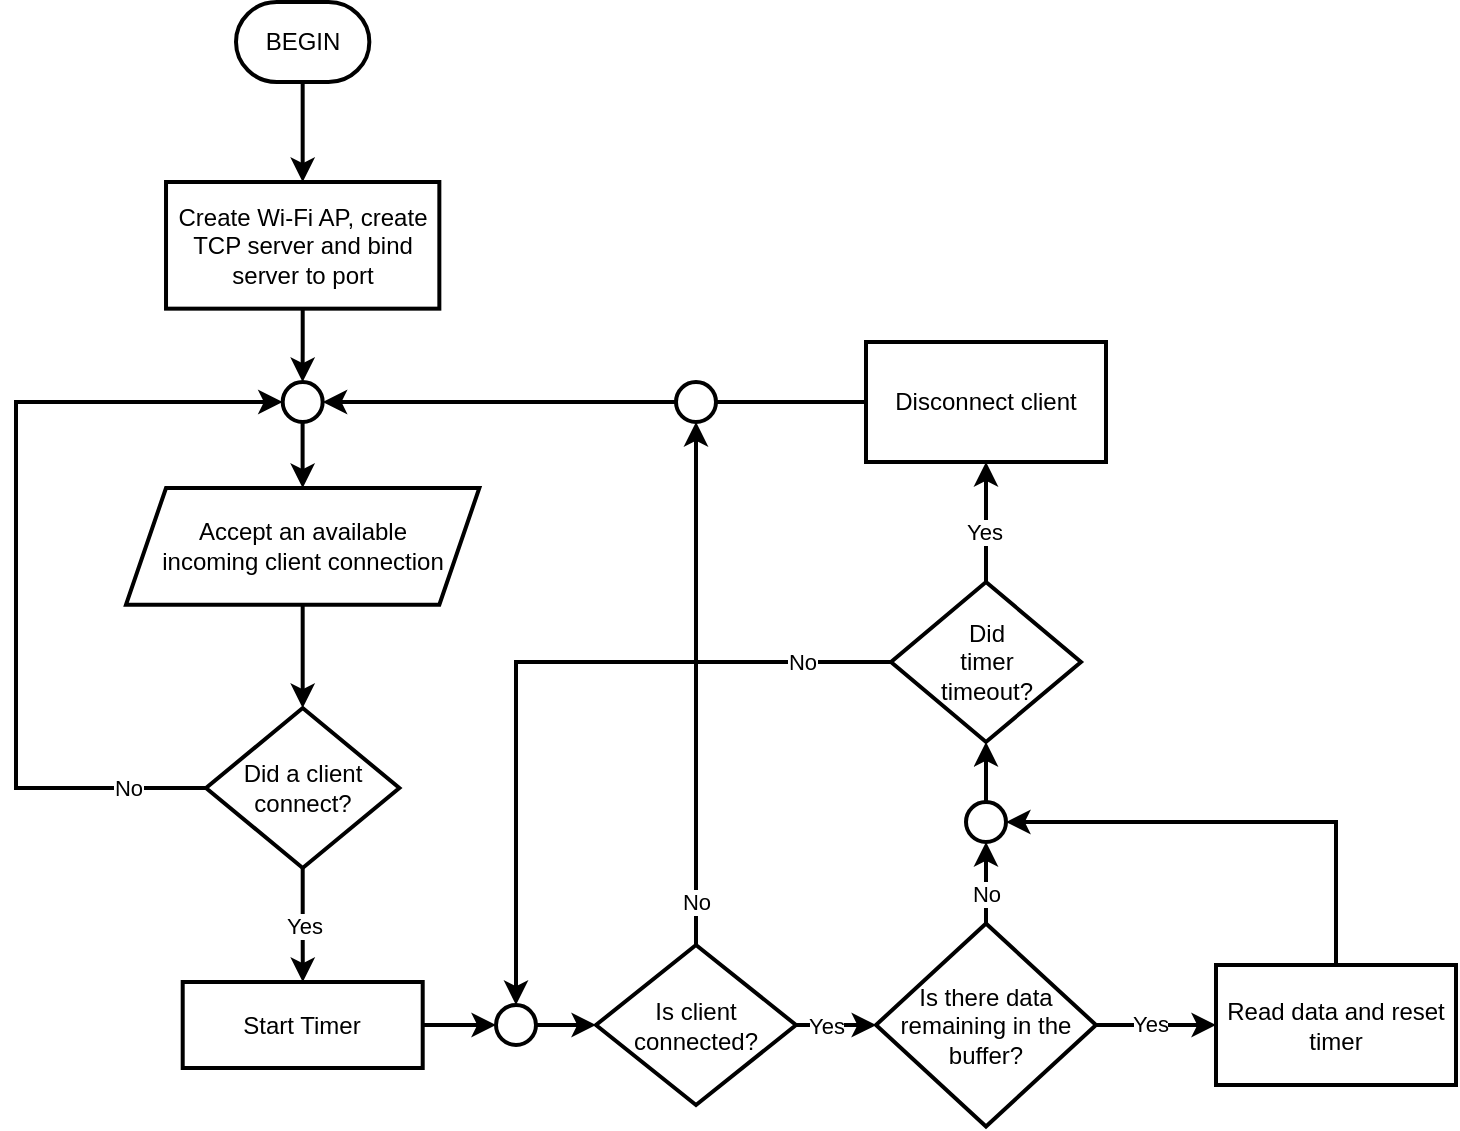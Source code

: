 <mxfile version="26.0.16">
  <diagram name="Page-1" id="NXcWBPDe0uU3tyVXPWEl">
    <mxGraphModel dx="1036" dy="606" grid="1" gridSize="10" guides="1" tooltips="1" connect="1" arrows="1" fold="1" page="1" pageScale="1" pageWidth="850" pageHeight="1100" math="0" shadow="0">
      <root>
        <mxCell id="0" />
        <mxCell id="1" parent="0" />
        <mxCell id="wXfJwg3sAUKA8U-1__rw-18" value="BEGIN" style="strokeWidth=2;html=1;shape=mxgraph.flowchart.terminator;whiteSpace=wrap;" parent="1" vertex="1">
          <mxGeometry x="410" y="20" width="66.67" height="40" as="geometry" />
        </mxCell>
        <mxCell id="wXfJwg3sAUKA8U-1__rw-23" value="" style="edgeStyle=orthogonalEdgeStyle;rounded=0;orthogonalLoop=1;jettySize=auto;html=1;strokeWidth=2;" parent="1" source="wXfJwg3sAUKA8U-1__rw-26" target="wXfJwg3sAUKA8U-1__rw-22" edge="1">
          <mxGeometry relative="1" as="geometry" />
        </mxCell>
        <mxCell id="wXfJwg3sAUKA8U-1__rw-20" value="Create Wi-Fi AP, create TCP server and bind server to port" style="rounded=0;whiteSpace=wrap;html=1;strokeWidth=2;" parent="1" vertex="1">
          <mxGeometry x="375.01" y="110" width="136.66" height="63.33" as="geometry" />
        </mxCell>
        <mxCell id="wXfJwg3sAUKA8U-1__rw-21" value="" style="endArrow=classic;html=1;rounded=0;strokeWidth=2;" parent="1" source="wXfJwg3sAUKA8U-1__rw-18" target="wXfJwg3sAUKA8U-1__rw-20" edge="1">
          <mxGeometry width="50" height="50" relative="1" as="geometry">
            <mxPoint x="440" y="160" as="sourcePoint" />
            <mxPoint x="490" y="110" as="targetPoint" />
          </mxGeometry>
        </mxCell>
        <mxCell id="wXfJwg3sAUKA8U-1__rw-25" value="" style="edgeStyle=orthogonalEdgeStyle;rounded=0;orthogonalLoop=1;jettySize=auto;html=1;strokeWidth=2;" parent="1" source="wXfJwg3sAUKA8U-1__rw-22" target="wXfJwg3sAUKA8U-1__rw-24" edge="1">
          <mxGeometry relative="1" as="geometry" />
        </mxCell>
        <mxCell id="wXfJwg3sAUKA8U-1__rw-22" value="Accept an available&lt;div&gt;incoming client connection&lt;/div&gt;" style="shape=parallelogram;perimeter=parallelogramPerimeter;whiteSpace=wrap;html=1;fixedSize=1;rounded=0;strokeWidth=2;" parent="1" vertex="1">
          <mxGeometry x="355.01" y="263" width="176.66" height="58.33" as="geometry" />
        </mxCell>
        <mxCell id="wXfJwg3sAUKA8U-1__rw-31" value="" style="edgeStyle=orthogonalEdgeStyle;rounded=0;orthogonalLoop=1;jettySize=auto;html=1;strokeWidth=2;" parent="1" source="wXfJwg3sAUKA8U-1__rw-24" target="wXfJwg3sAUKA8U-1__rw-30" edge="1">
          <mxGeometry relative="1" as="geometry" />
        </mxCell>
        <mxCell id="wXfJwg3sAUKA8U-1__rw-68" value="Yes" style="edgeLabel;html=1;align=center;verticalAlign=middle;resizable=0;points=[];rotation=0;" parent="wXfJwg3sAUKA8U-1__rw-31" vertex="1" connectable="0">
          <mxGeometry x="-0.174" y="2" relative="1" as="geometry">
            <mxPoint x="-2" y="5" as="offset" />
          </mxGeometry>
        </mxCell>
        <mxCell id="wXfJwg3sAUKA8U-1__rw-24" value="Did a client connect?" style="rhombus;whiteSpace=wrap;html=1;rounded=0;strokeWidth=2;" parent="1" vertex="1">
          <mxGeometry x="395.01" y="373" width="96.67" height="80" as="geometry" />
        </mxCell>
        <mxCell id="wXfJwg3sAUKA8U-1__rw-27" value="" style="edgeStyle=orthogonalEdgeStyle;rounded=0;orthogonalLoop=1;jettySize=auto;html=1;strokeWidth=2;" parent="1" source="wXfJwg3sAUKA8U-1__rw-20" target="wXfJwg3sAUKA8U-1__rw-26" edge="1">
          <mxGeometry relative="1" as="geometry">
            <mxPoint x="443" y="173" as="sourcePoint" />
            <mxPoint x="443" y="260" as="targetPoint" />
          </mxGeometry>
        </mxCell>
        <mxCell id="wXfJwg3sAUKA8U-1__rw-26" value="" style="verticalLabelPosition=bottom;verticalAlign=top;html=1;shape=mxgraph.flowchart.on-page_reference;strokeWidth=2;" parent="1" vertex="1">
          <mxGeometry x="433.34" y="210" width="20" height="20" as="geometry" />
        </mxCell>
        <mxCell id="wXfJwg3sAUKA8U-1__rw-28" value="" style="endArrow=classic;html=1;rounded=0;strokeWidth=2;" parent="1" source="wXfJwg3sAUKA8U-1__rw-24" target="wXfJwg3sAUKA8U-1__rw-26" edge="1">
          <mxGeometry width="50" height="50" relative="1" as="geometry">
            <mxPoint x="400" y="380" as="sourcePoint" />
            <mxPoint x="450" y="330" as="targetPoint" />
            <Array as="points">
              <mxPoint x="300" y="413" />
              <mxPoint x="300" y="220" />
            </Array>
          </mxGeometry>
        </mxCell>
        <mxCell id="wXfJwg3sAUKA8U-1__rw-29" value="No" style="edgeLabel;html=1;align=center;verticalAlign=middle;resizable=0;points=[];" parent="wXfJwg3sAUKA8U-1__rw-28" vertex="1" connectable="0">
          <mxGeometry x="-0.854" y="-2" relative="1" as="geometry">
            <mxPoint x="-8" y="2" as="offset" />
          </mxGeometry>
        </mxCell>
        <mxCell id="wXfJwg3sAUKA8U-1__rw-33" value="" style="edgeStyle=orthogonalEdgeStyle;rounded=0;orthogonalLoop=1;jettySize=auto;html=1;strokeWidth=2;" parent="1" source="wXfJwg3sAUKA8U-1__rw-56" target="wXfJwg3sAUKA8U-1__rw-32" edge="1">
          <mxGeometry relative="1" as="geometry" />
        </mxCell>
        <mxCell id="wXfJwg3sAUKA8U-1__rw-30" value="Start Timer" style="whiteSpace=wrap;html=1;rounded=0;strokeWidth=2;" parent="1" vertex="1">
          <mxGeometry x="383.35" y="510" width="120" height="43" as="geometry" />
        </mxCell>
        <mxCell id="wXfJwg3sAUKA8U-1__rw-35" value="" style="edgeStyle=orthogonalEdgeStyle;rounded=0;orthogonalLoop=1;jettySize=auto;html=1;endSize=6;strokeWidth=2;" parent="1" source="wXfJwg3sAUKA8U-1__rw-32" target="wXfJwg3sAUKA8U-1__rw-34" edge="1">
          <mxGeometry relative="1" as="geometry" />
        </mxCell>
        <mxCell id="wXfJwg3sAUKA8U-1__rw-67" value="Yes" style="edgeLabel;html=1;align=center;verticalAlign=middle;resizable=0;points=[];" parent="wXfJwg3sAUKA8U-1__rw-35" vertex="1" connectable="0">
          <mxGeometry x="-0.244" y="-3" relative="1" as="geometry">
            <mxPoint y="-3" as="offset" />
          </mxGeometry>
        </mxCell>
        <mxCell id="wXfJwg3sAUKA8U-1__rw-65" style="edgeStyle=orthogonalEdgeStyle;rounded=0;orthogonalLoop=1;jettySize=auto;html=1;exitX=0.5;exitY=0;exitDx=0;exitDy=0;strokeWidth=2;" parent="1" source="wXfJwg3sAUKA8U-1__rw-32" target="wXfJwg3sAUKA8U-1__rw-64" edge="1">
          <mxGeometry relative="1" as="geometry" />
        </mxCell>
        <mxCell id="wXfJwg3sAUKA8U-1__rw-66" value="No" style="edgeLabel;html=1;align=center;verticalAlign=middle;resizable=0;points=[];" parent="wXfJwg3sAUKA8U-1__rw-65" vertex="1" connectable="0">
          <mxGeometry x="-0.806" relative="1" as="geometry">
            <mxPoint y="4" as="offset" />
          </mxGeometry>
        </mxCell>
        <mxCell id="wXfJwg3sAUKA8U-1__rw-32" value="Is client connected?" style="rhombus;whiteSpace=wrap;html=1;rounded=0;strokeWidth=2;" parent="1" vertex="1">
          <mxGeometry x="590" y="491.5" width="100" height="80" as="geometry" />
        </mxCell>
        <mxCell id="wXfJwg3sAUKA8U-1__rw-38" value="" style="edgeStyle=orthogonalEdgeStyle;rounded=0;orthogonalLoop=1;jettySize=auto;html=1;strokeWidth=2;" parent="1" source="wXfJwg3sAUKA8U-1__rw-34" target="wXfJwg3sAUKA8U-1__rw-37" edge="1">
          <mxGeometry relative="1" as="geometry" />
        </mxCell>
        <mxCell id="wXfJwg3sAUKA8U-1__rw-62" value="Yes" style="edgeLabel;html=1;align=center;verticalAlign=middle;resizable=0;points=[];" parent="wXfJwg3sAUKA8U-1__rw-38" vertex="1" connectable="0">
          <mxGeometry x="-0.109" y="1" relative="1" as="geometry">
            <mxPoint as="offset" />
          </mxGeometry>
        </mxCell>
        <mxCell id="wXfJwg3sAUKA8U-1__rw-40" value="" style="edgeStyle=orthogonalEdgeStyle;rounded=0;orthogonalLoop=1;jettySize=auto;html=1;strokeWidth=2;" parent="1" source="wXfJwg3sAUKA8U-1__rw-34" target="wXfJwg3sAUKA8U-1__rw-39" edge="1">
          <mxGeometry relative="1" as="geometry" />
        </mxCell>
        <mxCell id="wXfJwg3sAUKA8U-1__rw-63" value="No" style="edgeLabel;html=1;align=center;verticalAlign=middle;resizable=0;points=[];" parent="wXfJwg3sAUKA8U-1__rw-40" vertex="1" connectable="0">
          <mxGeometry x="-0.568" y="-2" relative="1" as="geometry">
            <mxPoint x="-2" y="-6" as="offset" />
          </mxGeometry>
        </mxCell>
        <mxCell id="wXfJwg3sAUKA8U-1__rw-34" value="Is there&amp;nbsp;&lt;span style=&quot;background-color: initial;&quot;&gt;data&lt;/span&gt;&lt;div&gt;&lt;span style=&quot;background-color: initial;&quot;&gt;remaining in the&lt;/span&gt;&lt;/div&gt;&lt;div&gt;&lt;span style=&quot;background-color: initial;&quot;&gt;buffer?&lt;/span&gt;&lt;/div&gt;" style="rhombus;whiteSpace=wrap;html=1;rounded=0;strokeWidth=2;" parent="1" vertex="1">
          <mxGeometry x="730" y="480.75" width="110" height="101.5" as="geometry" />
        </mxCell>
        <mxCell id="wXfJwg3sAUKA8U-1__rw-37" value="Read data and reset timer" style="whiteSpace=wrap;html=1;rounded=0;strokeWidth=2;" parent="1" vertex="1">
          <mxGeometry x="900" y="501.5" width="120" height="60" as="geometry" />
        </mxCell>
        <mxCell id="wXfJwg3sAUKA8U-1__rw-55" value="" style="edgeStyle=orthogonalEdgeStyle;rounded=0;orthogonalLoop=1;jettySize=auto;html=1;strokeWidth=2;" parent="1" source="wXfJwg3sAUKA8U-1__rw-39" target="wXfJwg3sAUKA8U-1__rw-45" edge="1">
          <mxGeometry relative="1" as="geometry" />
        </mxCell>
        <mxCell id="wXfJwg3sAUKA8U-1__rw-39" value="" style="verticalLabelPosition=bottom;verticalAlign=top;html=1;shape=mxgraph.flowchart.on-page_reference;strokeWidth=2;" parent="1" vertex="1">
          <mxGeometry x="775" y="420" width="20" height="20" as="geometry" />
        </mxCell>
        <mxCell id="wXfJwg3sAUKA8U-1__rw-53" value="" style="edgeStyle=orthogonalEdgeStyle;rounded=0;orthogonalLoop=1;jettySize=auto;html=1;strokeWidth=2;" parent="1" source="wXfJwg3sAUKA8U-1__rw-45" target="wXfJwg3sAUKA8U-1__rw-52" edge="1">
          <mxGeometry relative="1" as="geometry" />
        </mxCell>
        <mxCell id="wXfJwg3sAUKA8U-1__rw-58" value="Yes" style="edgeLabel;html=1;align=center;verticalAlign=middle;resizable=0;points=[];" parent="wXfJwg3sAUKA8U-1__rw-53" vertex="1" connectable="0">
          <mxGeometry x="-0.143" y="1" relative="1" as="geometry">
            <mxPoint as="offset" />
          </mxGeometry>
        </mxCell>
        <mxCell id="wXfJwg3sAUKA8U-1__rw-59" style="edgeStyle=orthogonalEdgeStyle;rounded=0;orthogonalLoop=1;jettySize=auto;html=1;strokeWidth=2;" parent="1" source="wXfJwg3sAUKA8U-1__rw-45" target="wXfJwg3sAUKA8U-1__rw-56" edge="1">
          <mxGeometry relative="1" as="geometry" />
        </mxCell>
        <mxCell id="wXfJwg3sAUKA8U-1__rw-60" value="No" style="edgeLabel;html=1;align=center;verticalAlign=middle;resizable=0;points=[];" parent="wXfJwg3sAUKA8U-1__rw-59" vertex="1" connectable="0">
          <mxGeometry x="-0.752" y="3" relative="1" as="geometry">
            <mxPoint y="-3" as="offset" />
          </mxGeometry>
        </mxCell>
        <mxCell id="wXfJwg3sAUKA8U-1__rw-45" value="Did&lt;div&gt;timer&lt;/div&gt;&lt;div&gt;&lt;span style=&quot;background-color: initial;&quot;&gt;timeout?&lt;/span&gt;&lt;/div&gt;" style="strokeWidth=2;html=1;shape=mxgraph.flowchart.decision;whiteSpace=wrap;" parent="1" vertex="1">
          <mxGeometry x="737.5" y="310" width="95" height="80" as="geometry" />
        </mxCell>
        <mxCell id="wXfJwg3sAUKA8U-1__rw-54" style="edgeStyle=orthogonalEdgeStyle;rounded=0;orthogonalLoop=1;jettySize=auto;html=1;strokeWidth=2;" parent="1" source="wXfJwg3sAUKA8U-1__rw-52" target="wXfJwg3sAUKA8U-1__rw-26" edge="1">
          <mxGeometry relative="1" as="geometry" />
        </mxCell>
        <mxCell id="wXfJwg3sAUKA8U-1__rw-52" value="Disconnect client" style="whiteSpace=wrap;html=1;strokeWidth=2;" parent="1" vertex="1">
          <mxGeometry x="725" y="190" width="120" height="60" as="geometry" />
        </mxCell>
        <mxCell id="wXfJwg3sAUKA8U-1__rw-57" value="" style="edgeStyle=orthogonalEdgeStyle;rounded=0;orthogonalLoop=1;jettySize=auto;html=1;strokeWidth=2;" parent="1" source="wXfJwg3sAUKA8U-1__rw-30" target="wXfJwg3sAUKA8U-1__rw-56" edge="1">
          <mxGeometry relative="1" as="geometry">
            <mxPoint x="503" y="532" as="sourcePoint" />
            <mxPoint x="590" y="532" as="targetPoint" />
          </mxGeometry>
        </mxCell>
        <mxCell id="wXfJwg3sAUKA8U-1__rw-56" value="" style="verticalLabelPosition=bottom;verticalAlign=top;html=1;shape=mxgraph.flowchart.on-page_reference;strokeWidth=2;" parent="1" vertex="1">
          <mxGeometry x="540" y="521.5" width="20" height="20" as="geometry" />
        </mxCell>
        <mxCell id="wXfJwg3sAUKA8U-1__rw-61" style="edgeStyle=orthogonalEdgeStyle;rounded=0;orthogonalLoop=1;jettySize=auto;html=1;strokeWidth=2;" parent="1" source="wXfJwg3sAUKA8U-1__rw-37" target="wXfJwg3sAUKA8U-1__rw-39" edge="1">
          <mxGeometry relative="1" as="geometry">
            <Array as="points">
              <mxPoint x="960" y="430" />
            </Array>
          </mxGeometry>
        </mxCell>
        <mxCell id="wXfJwg3sAUKA8U-1__rw-64" value="" style="verticalLabelPosition=bottom;verticalAlign=top;html=1;shape=mxgraph.flowchart.on-page_reference;strokeWidth=2;" parent="1" vertex="1">
          <mxGeometry x="630" y="210" width="20" height="20" as="geometry" />
        </mxCell>
      </root>
    </mxGraphModel>
  </diagram>
</mxfile>
